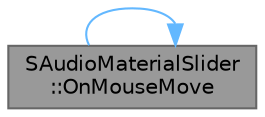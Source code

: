 digraph "SAudioMaterialSlider::OnMouseMove"
{
 // INTERACTIVE_SVG=YES
 // LATEX_PDF_SIZE
  bgcolor="transparent";
  edge [fontname=Helvetica,fontsize=10,labelfontname=Helvetica,labelfontsize=10];
  node [fontname=Helvetica,fontsize=10,shape=box,height=0.2,width=0.4];
  rankdir="RL";
  Node1 [id="Node000001",label="SAudioMaterialSlider\l::OnMouseMove",height=0.2,width=0.4,color="gray40", fillcolor="grey60", style="filled", fontcolor="black",tooltip="The system calls this method to notify the widget that a mouse moved within it."];
  Node1 -> Node1 [id="edge1_Node000001_Node000001",dir="back",color="steelblue1",style="solid",tooltip=" "];
}
